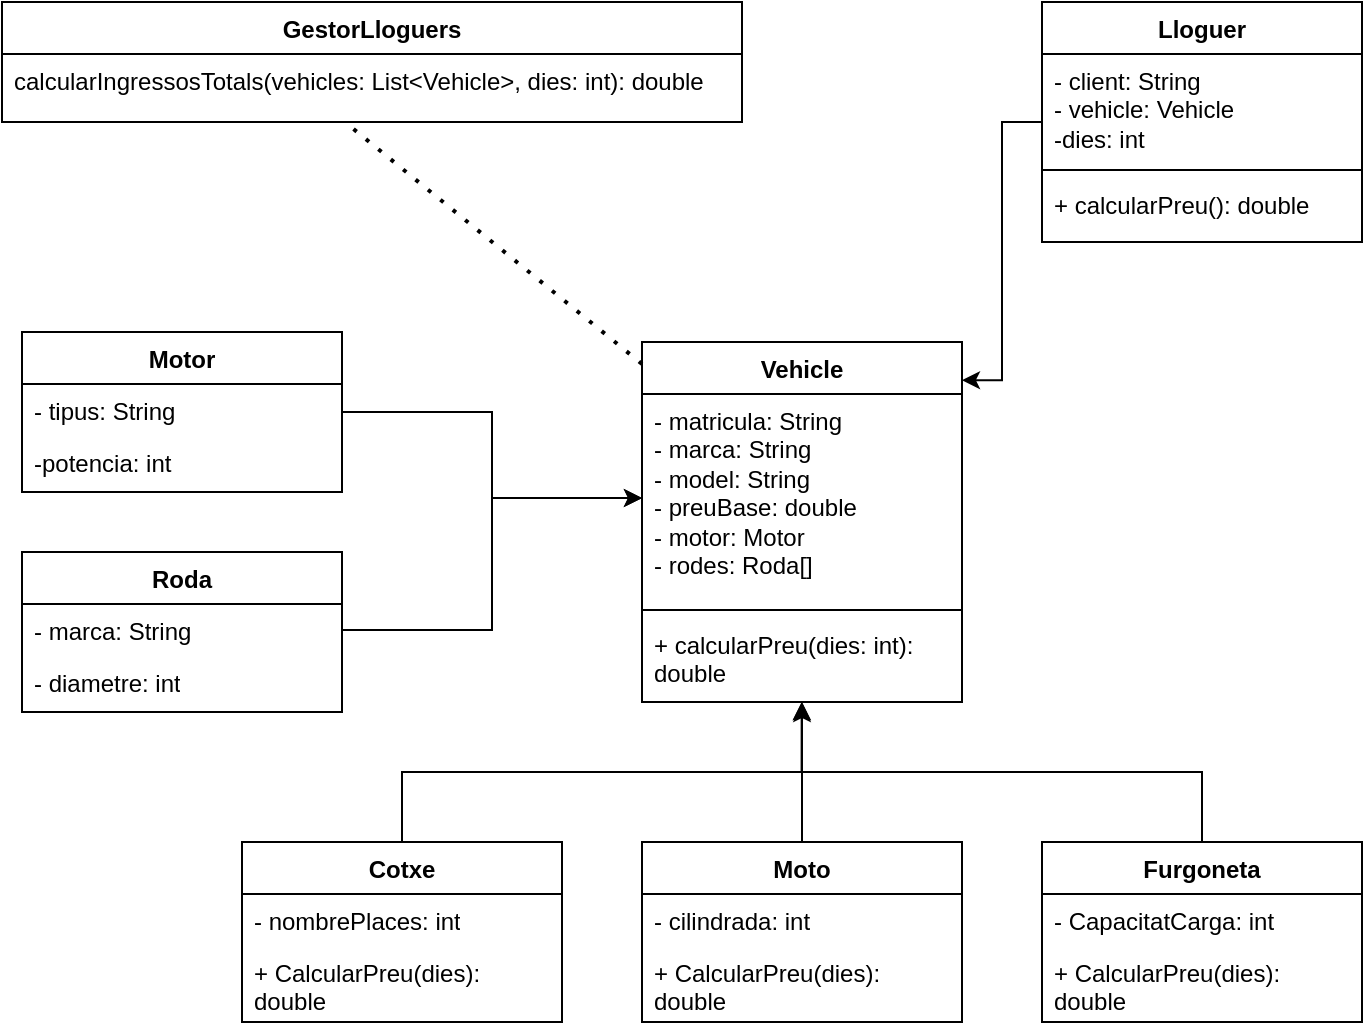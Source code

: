 <mxfile version="25.0.3">
  <diagram name="Página-1" id="rQ-5G9V3ON5l94QKUxnb">
    <mxGraphModel dx="1539" dy="745" grid="1" gridSize="10" guides="1" tooltips="1" connect="1" arrows="1" fold="1" page="1" pageScale="1" pageWidth="827" pageHeight="1169" math="0" shadow="0">
      <root>
        <mxCell id="0" />
        <mxCell id="1" parent="0" />
        <mxCell id="1ci5VpAqKBEdBf-5EcT8-1" value="Vehicle" style="swimlane;fontStyle=1;align=center;verticalAlign=top;childLayout=stackLayout;horizontal=1;startSize=26;horizontalStack=0;resizeParent=1;resizeParentMax=0;resizeLast=0;collapsible=1;marginBottom=0;whiteSpace=wrap;html=1;" vertex="1" parent="1">
          <mxGeometry x="280" y="190" width="160" height="180" as="geometry" />
        </mxCell>
        <mxCell id="1ci5VpAqKBEdBf-5EcT8-2" value="- matricula: String&lt;div&gt;- marca: String&lt;/div&gt;&lt;div&gt;- model: String&lt;/div&gt;&lt;div&gt;- preuBase: double&lt;/div&gt;&lt;div&gt;- motor: Motor&lt;/div&gt;&lt;div&gt;- rodes: Roda[]&lt;/div&gt;" style="text;strokeColor=none;fillColor=none;align=left;verticalAlign=top;spacingLeft=4;spacingRight=4;overflow=hidden;rotatable=0;points=[[0,0.5],[1,0.5]];portConstraint=eastwest;whiteSpace=wrap;html=1;" vertex="1" parent="1ci5VpAqKBEdBf-5EcT8-1">
          <mxGeometry y="26" width="160" height="104" as="geometry" />
        </mxCell>
        <mxCell id="1ci5VpAqKBEdBf-5EcT8-3" value="" style="line;strokeWidth=1;fillColor=none;align=left;verticalAlign=middle;spacingTop=-1;spacingLeft=3;spacingRight=3;rotatable=0;labelPosition=right;points=[];portConstraint=eastwest;strokeColor=inherit;" vertex="1" parent="1ci5VpAqKBEdBf-5EcT8-1">
          <mxGeometry y="130" width="160" height="8" as="geometry" />
        </mxCell>
        <mxCell id="1ci5VpAqKBEdBf-5EcT8-4" value="+ calcularPreu(dies: int): double" style="text;strokeColor=none;fillColor=none;align=left;verticalAlign=top;spacingLeft=4;spacingRight=4;overflow=hidden;rotatable=0;points=[[0,0.5],[1,0.5]];portConstraint=eastwest;whiteSpace=wrap;html=1;" vertex="1" parent="1ci5VpAqKBEdBf-5EcT8-1">
          <mxGeometry y="138" width="160" height="42" as="geometry" />
        </mxCell>
        <mxCell id="1ci5VpAqKBEdBf-5EcT8-5" value="Cotxe" style="swimlane;fontStyle=1;align=center;verticalAlign=top;childLayout=stackLayout;horizontal=1;startSize=26;horizontalStack=0;resizeParent=1;resizeParentMax=0;resizeLast=0;collapsible=1;marginBottom=0;whiteSpace=wrap;html=1;" vertex="1" parent="1">
          <mxGeometry x="80" y="440" width="160" height="90" as="geometry" />
        </mxCell>
        <mxCell id="1ci5VpAqKBEdBf-5EcT8-6" value="- nombrePlaces: int" style="text;strokeColor=none;fillColor=none;align=left;verticalAlign=top;spacingLeft=4;spacingRight=4;overflow=hidden;rotatable=0;points=[[0,0.5],[1,0.5]];portConstraint=eastwest;whiteSpace=wrap;html=1;" vertex="1" parent="1ci5VpAqKBEdBf-5EcT8-5">
          <mxGeometry y="26" width="160" height="26" as="geometry" />
        </mxCell>
        <mxCell id="1ci5VpAqKBEdBf-5EcT8-8" value="+ CalcularPreu(dies): double" style="text;strokeColor=none;fillColor=none;align=left;verticalAlign=top;spacingLeft=4;spacingRight=4;overflow=hidden;rotatable=0;points=[[0,0.5],[1,0.5]];portConstraint=eastwest;whiteSpace=wrap;html=1;" vertex="1" parent="1ci5VpAqKBEdBf-5EcT8-5">
          <mxGeometry y="52" width="160" height="38" as="geometry" />
        </mxCell>
        <mxCell id="1ci5VpAqKBEdBf-5EcT8-17" style="edgeStyle=orthogonalEdgeStyle;rounded=0;orthogonalLoop=1;jettySize=auto;html=1;" edge="1" parent="1" source="1ci5VpAqKBEdBf-5EcT8-9" target="1ci5VpAqKBEdBf-5EcT8-1">
          <mxGeometry relative="1" as="geometry" />
        </mxCell>
        <mxCell id="1ci5VpAqKBEdBf-5EcT8-9" value="Moto" style="swimlane;fontStyle=1;align=center;verticalAlign=top;childLayout=stackLayout;horizontal=1;startSize=26;horizontalStack=0;resizeParent=1;resizeParentMax=0;resizeLast=0;collapsible=1;marginBottom=0;whiteSpace=wrap;html=1;" vertex="1" parent="1">
          <mxGeometry x="280" y="440" width="160" height="90" as="geometry" />
        </mxCell>
        <mxCell id="1ci5VpAqKBEdBf-5EcT8-10" value="- cilindrada: int" style="text;strokeColor=none;fillColor=none;align=left;verticalAlign=top;spacingLeft=4;spacingRight=4;overflow=hidden;rotatable=0;points=[[0,0.5],[1,0.5]];portConstraint=eastwest;whiteSpace=wrap;html=1;" vertex="1" parent="1ci5VpAqKBEdBf-5EcT8-9">
          <mxGeometry y="26" width="160" height="26" as="geometry" />
        </mxCell>
        <mxCell id="1ci5VpAqKBEdBf-5EcT8-11" value="+ CalcularPreu(dies): double" style="text;strokeColor=none;fillColor=none;align=left;verticalAlign=top;spacingLeft=4;spacingRight=4;overflow=hidden;rotatable=0;points=[[0,0.5],[1,0.5]];portConstraint=eastwest;whiteSpace=wrap;html=1;" vertex="1" parent="1ci5VpAqKBEdBf-5EcT8-9">
          <mxGeometry y="52" width="160" height="38" as="geometry" />
        </mxCell>
        <mxCell id="1ci5VpAqKBEdBf-5EcT8-12" value="Furgoneta" style="swimlane;fontStyle=1;align=center;verticalAlign=top;childLayout=stackLayout;horizontal=1;startSize=26;horizontalStack=0;resizeParent=1;resizeParentMax=0;resizeLast=0;collapsible=1;marginBottom=0;whiteSpace=wrap;html=1;" vertex="1" parent="1">
          <mxGeometry x="480" y="440" width="160" height="90" as="geometry" />
        </mxCell>
        <mxCell id="1ci5VpAqKBEdBf-5EcT8-13" value="- CapacitatCarga: int" style="text;strokeColor=none;fillColor=none;align=left;verticalAlign=top;spacingLeft=4;spacingRight=4;overflow=hidden;rotatable=0;points=[[0,0.5],[1,0.5]];portConstraint=eastwest;whiteSpace=wrap;html=1;" vertex="1" parent="1ci5VpAqKBEdBf-5EcT8-12">
          <mxGeometry y="26" width="160" height="26" as="geometry" />
        </mxCell>
        <mxCell id="1ci5VpAqKBEdBf-5EcT8-14" value="+ CalcularPreu(dies): double" style="text;strokeColor=none;fillColor=none;align=left;verticalAlign=top;spacingLeft=4;spacingRight=4;overflow=hidden;rotatable=0;points=[[0,0.5],[1,0.5]];portConstraint=eastwest;whiteSpace=wrap;html=1;" vertex="1" parent="1ci5VpAqKBEdBf-5EcT8-12">
          <mxGeometry y="52" width="160" height="38" as="geometry" />
        </mxCell>
        <mxCell id="1ci5VpAqKBEdBf-5EcT8-19" style="edgeStyle=orthogonalEdgeStyle;rounded=0;orthogonalLoop=1;jettySize=auto;html=1;entryX=0.5;entryY=1.024;entryDx=0;entryDy=0;entryPerimeter=0;" edge="1" parent="1" source="1ci5VpAqKBEdBf-5EcT8-12" target="1ci5VpAqKBEdBf-5EcT8-4">
          <mxGeometry relative="1" as="geometry" />
        </mxCell>
        <mxCell id="1ci5VpAqKBEdBf-5EcT8-20" style="edgeStyle=orthogonalEdgeStyle;rounded=0;orthogonalLoop=1;jettySize=auto;html=1;entryX=0.499;entryY=1;entryDx=0;entryDy=0;entryPerimeter=0;" edge="1" parent="1" source="1ci5VpAqKBEdBf-5EcT8-5" target="1ci5VpAqKBEdBf-5EcT8-4">
          <mxGeometry relative="1" as="geometry" />
        </mxCell>
        <mxCell id="1ci5VpAqKBEdBf-5EcT8-21" value="GestorLloguers" style="swimlane;fontStyle=1;align=center;verticalAlign=top;childLayout=stackLayout;horizontal=1;startSize=26;horizontalStack=0;resizeParent=1;resizeParentMax=0;resizeLast=0;collapsible=1;marginBottom=0;whiteSpace=wrap;html=1;" vertex="1" parent="1">
          <mxGeometry x="-40" y="20" width="370" height="60" as="geometry" />
        </mxCell>
        <mxCell id="1ci5VpAqKBEdBf-5EcT8-22" value="calcularIngressosTotals(vehicles: List&amp;lt;Vehicle&amp;gt;, dies: int): double" style="text;strokeColor=none;fillColor=none;align=left;verticalAlign=top;spacingLeft=4;spacingRight=4;overflow=hidden;rotatable=0;points=[[0,0.5],[1,0.5]];portConstraint=eastwest;whiteSpace=wrap;html=1;" vertex="1" parent="1ci5VpAqKBEdBf-5EcT8-21">
          <mxGeometry y="26" width="370" height="34" as="geometry" />
        </mxCell>
        <mxCell id="1ci5VpAqKBEdBf-5EcT8-24" value="Lloguer" style="swimlane;fontStyle=1;align=center;verticalAlign=top;childLayout=stackLayout;horizontal=1;startSize=26;horizontalStack=0;resizeParent=1;resizeParentMax=0;resizeLast=0;collapsible=1;marginBottom=0;whiteSpace=wrap;html=1;" vertex="1" parent="1">
          <mxGeometry x="480" y="20" width="160" height="120" as="geometry" />
        </mxCell>
        <mxCell id="1ci5VpAqKBEdBf-5EcT8-25" value="- client: String&lt;div&gt;- vehicle: Vehicle&lt;/div&gt;&lt;div&gt;-dies: int&lt;/div&gt;" style="text;strokeColor=none;fillColor=none;align=left;verticalAlign=top;spacingLeft=4;spacingRight=4;overflow=hidden;rotatable=0;points=[[0,0.5],[1,0.5]];portConstraint=eastwest;whiteSpace=wrap;html=1;" vertex="1" parent="1ci5VpAqKBEdBf-5EcT8-24">
          <mxGeometry y="26" width="160" height="54" as="geometry" />
        </mxCell>
        <mxCell id="1ci5VpAqKBEdBf-5EcT8-26" value="" style="line;strokeWidth=1;fillColor=none;align=left;verticalAlign=middle;spacingTop=-1;spacingLeft=3;spacingRight=3;rotatable=0;labelPosition=right;points=[];portConstraint=eastwest;strokeColor=inherit;" vertex="1" parent="1ci5VpAqKBEdBf-5EcT8-24">
          <mxGeometry y="80" width="160" height="8" as="geometry" />
        </mxCell>
        <mxCell id="1ci5VpAqKBEdBf-5EcT8-27" value="+ calcularPreu(): double" style="text;strokeColor=none;fillColor=none;align=left;verticalAlign=top;spacingLeft=4;spacingRight=4;overflow=hidden;rotatable=0;points=[[0,0.5],[1,0.5]];portConstraint=eastwest;whiteSpace=wrap;html=1;" vertex="1" parent="1ci5VpAqKBEdBf-5EcT8-24">
          <mxGeometry y="88" width="160" height="32" as="geometry" />
        </mxCell>
        <mxCell id="1ci5VpAqKBEdBf-5EcT8-28" style="edgeStyle=orthogonalEdgeStyle;rounded=0;orthogonalLoop=1;jettySize=auto;html=1;entryX=1;entryY=0.106;entryDx=0;entryDy=0;entryPerimeter=0;" edge="1" parent="1" source="1ci5VpAqKBEdBf-5EcT8-24" target="1ci5VpAqKBEdBf-5EcT8-1">
          <mxGeometry relative="1" as="geometry" />
        </mxCell>
        <mxCell id="1ci5VpAqKBEdBf-5EcT8-29" value="" style="endArrow=none;dashed=1;html=1;dashPattern=1 3;strokeWidth=2;rounded=0;entryX=0.47;entryY=1.059;entryDx=0;entryDy=0;entryPerimeter=0;exitX=0;exitY=0.061;exitDx=0;exitDy=0;exitPerimeter=0;" edge="1" parent="1" source="1ci5VpAqKBEdBf-5EcT8-1" target="1ci5VpAqKBEdBf-5EcT8-22">
          <mxGeometry width="50" height="50" relative="1" as="geometry">
            <mxPoint x="370" y="240" as="sourcePoint" />
            <mxPoint x="420" y="190" as="targetPoint" />
          </mxGeometry>
        </mxCell>
        <mxCell id="1ci5VpAqKBEdBf-5EcT8-37" style="edgeStyle=orthogonalEdgeStyle;rounded=0;orthogonalLoop=1;jettySize=auto;html=1;entryX=0;entryY=0.5;entryDx=0;entryDy=0;" edge="1" parent="1" source="1ci5VpAqKBEdBf-5EcT8-30" target="1ci5VpAqKBEdBf-5EcT8-2">
          <mxGeometry relative="1" as="geometry" />
        </mxCell>
        <mxCell id="1ci5VpAqKBEdBf-5EcT8-30" value="Motor" style="swimlane;fontStyle=1;align=center;verticalAlign=top;childLayout=stackLayout;horizontal=1;startSize=26;horizontalStack=0;resizeParent=1;resizeParentMax=0;resizeLast=0;collapsible=1;marginBottom=0;whiteSpace=wrap;html=1;" vertex="1" parent="1">
          <mxGeometry x="-30" y="185" width="160" height="80" as="geometry" />
        </mxCell>
        <mxCell id="1ci5VpAqKBEdBf-5EcT8-31" value="- tipus: String" style="text;strokeColor=none;fillColor=none;align=left;verticalAlign=top;spacingLeft=4;spacingRight=4;overflow=hidden;rotatable=0;points=[[0,0.5],[1,0.5]];portConstraint=eastwest;whiteSpace=wrap;html=1;" vertex="1" parent="1ci5VpAqKBEdBf-5EcT8-30">
          <mxGeometry y="26" width="160" height="26" as="geometry" />
        </mxCell>
        <mxCell id="1ci5VpAqKBEdBf-5EcT8-32" value="-potencia: int" style="text;strokeColor=none;fillColor=none;align=left;verticalAlign=top;spacingLeft=4;spacingRight=4;overflow=hidden;rotatable=0;points=[[0,0.5],[1,0.5]];portConstraint=eastwest;whiteSpace=wrap;html=1;" vertex="1" parent="1ci5VpAqKBEdBf-5EcT8-30">
          <mxGeometry y="52" width="160" height="28" as="geometry" />
        </mxCell>
        <mxCell id="1ci5VpAqKBEdBf-5EcT8-33" value="Roda" style="swimlane;fontStyle=1;align=center;verticalAlign=top;childLayout=stackLayout;horizontal=1;startSize=26;horizontalStack=0;resizeParent=1;resizeParentMax=0;resizeLast=0;collapsible=1;marginBottom=0;whiteSpace=wrap;html=1;" vertex="1" parent="1">
          <mxGeometry x="-30" y="295" width="160" height="80" as="geometry" />
        </mxCell>
        <mxCell id="1ci5VpAqKBEdBf-5EcT8-34" value="- marca: String" style="text;strokeColor=none;fillColor=none;align=left;verticalAlign=top;spacingLeft=4;spacingRight=4;overflow=hidden;rotatable=0;points=[[0,0.5],[1,0.5]];portConstraint=eastwest;whiteSpace=wrap;html=1;" vertex="1" parent="1ci5VpAqKBEdBf-5EcT8-33">
          <mxGeometry y="26" width="160" height="26" as="geometry" />
        </mxCell>
        <mxCell id="1ci5VpAqKBEdBf-5EcT8-35" value="- diametre: int" style="text;strokeColor=none;fillColor=none;align=left;verticalAlign=top;spacingLeft=4;spacingRight=4;overflow=hidden;rotatable=0;points=[[0,0.5],[1,0.5]];portConstraint=eastwest;whiteSpace=wrap;html=1;" vertex="1" parent="1ci5VpAqKBEdBf-5EcT8-33">
          <mxGeometry y="52" width="160" height="28" as="geometry" />
        </mxCell>
        <mxCell id="1ci5VpAqKBEdBf-5EcT8-36" style="edgeStyle=orthogonalEdgeStyle;rounded=0;orthogonalLoop=1;jettySize=auto;html=1;entryX=0;entryY=0.5;entryDx=0;entryDy=0;" edge="1" parent="1" source="1ci5VpAqKBEdBf-5EcT8-34" target="1ci5VpAqKBEdBf-5EcT8-2">
          <mxGeometry relative="1" as="geometry" />
        </mxCell>
      </root>
    </mxGraphModel>
  </diagram>
</mxfile>
